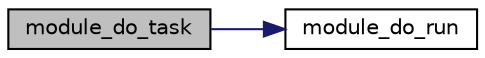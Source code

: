 digraph "module_do_task"
{
  edge [fontname="Helvetica",fontsize="10",labelfontname="Helvetica",labelfontsize="10"];
  node [fontname="Helvetica",fontsize="10",shape=record];
  rankdir="LR";
  Node1 [label="module_do_task",height=0.2,width=0.4,color="black", fillcolor="grey75", style="filled" fontcolor="black"];
  Node1 -> Node2 [color="midnightblue",fontsize="10",style="solid"];
  Node2 [label="module_do_run",height=0.2,width=0.4,color="black", fillcolor="white", style="filled",URL="$group__app__do.html#ga1f08b4b431624465a47f47eca0520253",tooltip="Função principal do módulo de data out. "];
}
